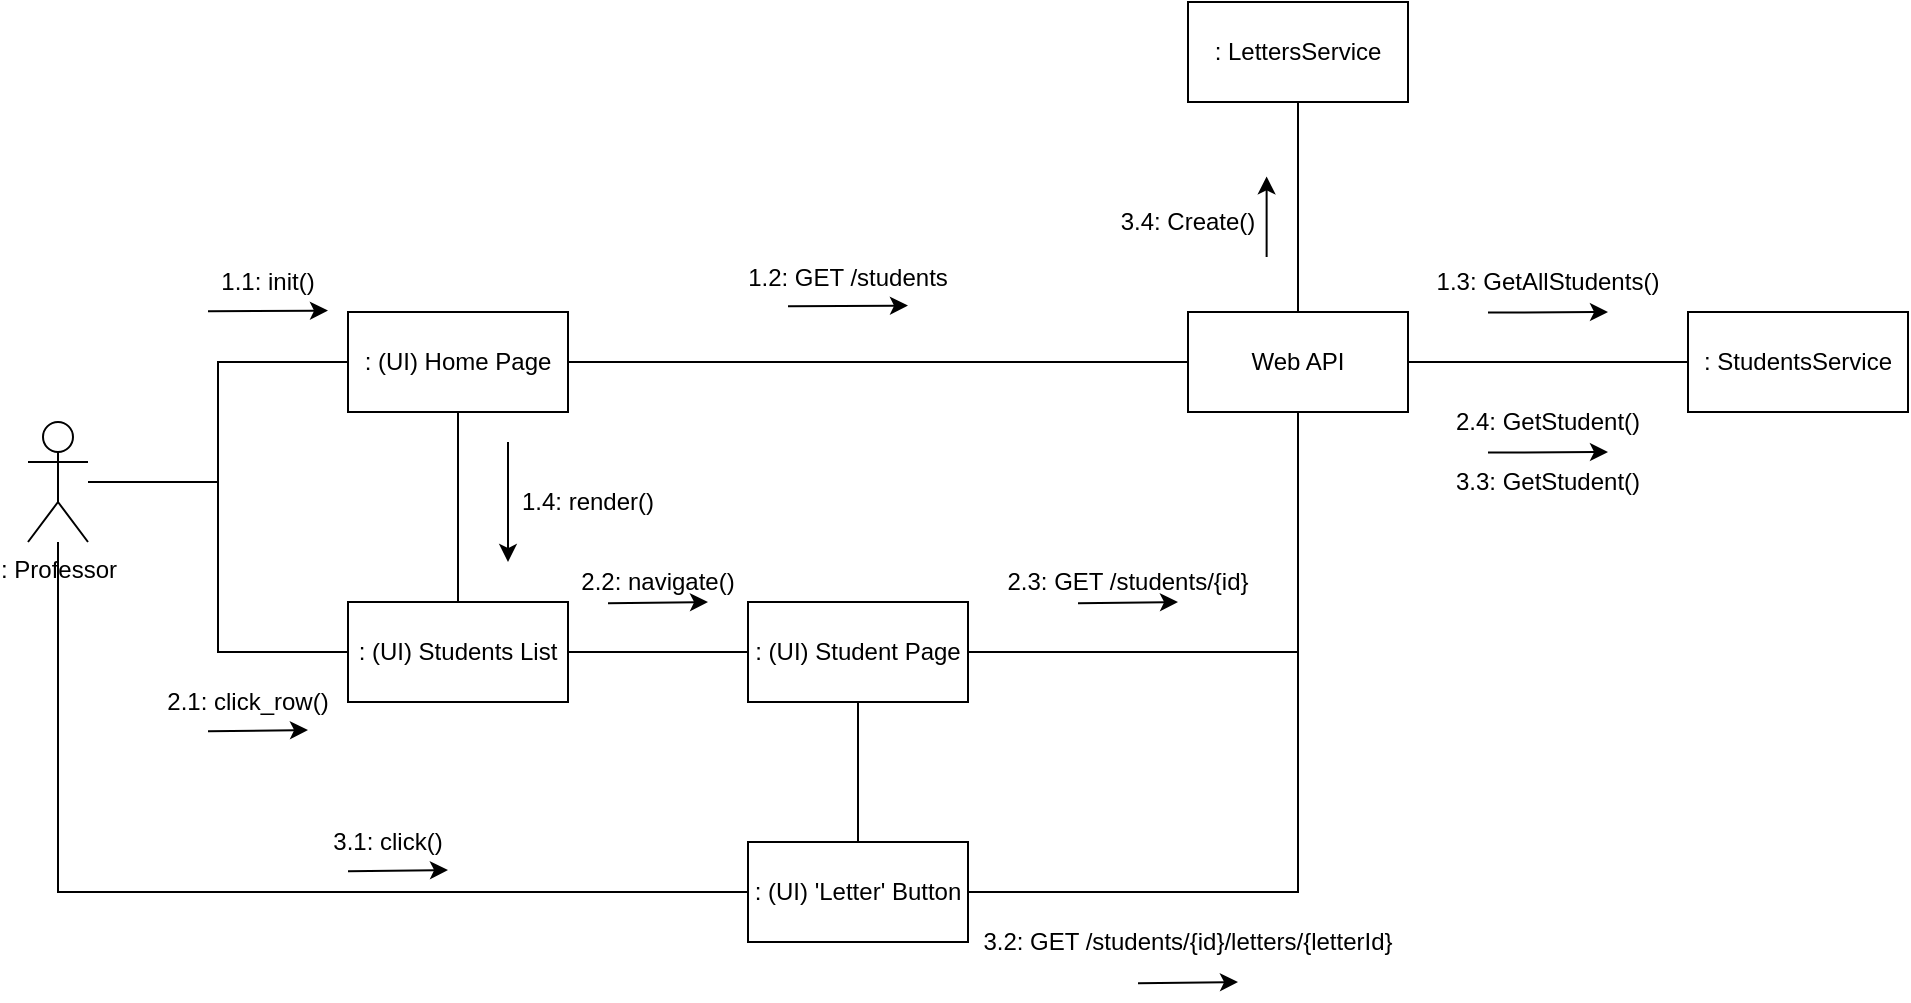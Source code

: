 <mxfile version="27.0.9">
  <diagram name="Page-1" id="LocIdm2OWmNwljPb0fc_">
    <mxGraphModel dx="1678" dy="933" grid="1" gridSize="10" guides="1" tooltips="1" connect="1" arrows="1" fold="1" page="1" pageScale="1" pageWidth="850" pageHeight="1100" math="0" shadow="0">
      <root>
        <mxCell id="0" />
        <mxCell id="1" parent="0" />
        <mxCell id="UUQoN9iHDxocNV1Fry5y-22" style="edgeStyle=orthogonalEdgeStyle;rounded=0;orthogonalLoop=1;jettySize=auto;html=1;entryX=0;entryY=0.5;entryDx=0;entryDy=0;endArrow=none;startFill=0;" edge="1" parent="1" source="UUQoN9iHDxocNV1Fry5y-1" target="UUQoN9iHDxocNV1Fry5y-20">
          <mxGeometry relative="1" as="geometry" />
        </mxCell>
        <mxCell id="UUQoN9iHDxocNV1Fry5y-34" style="edgeStyle=orthogonalEdgeStyle;rounded=0;orthogonalLoop=1;jettySize=auto;html=1;entryX=0;entryY=0.5;entryDx=0;entryDy=0;endArrow=none;startFill=0;" edge="1" parent="1" source="UUQoN9iHDxocNV1Fry5y-1" target="UUQoN9iHDxocNV1Fry5y-29">
          <mxGeometry relative="1" as="geometry" />
        </mxCell>
        <mxCell id="UUQoN9iHDxocNV1Fry5y-55" style="edgeStyle=orthogonalEdgeStyle;rounded=0;orthogonalLoop=1;jettySize=auto;html=1;entryX=0;entryY=0.5;entryDx=0;entryDy=0;startArrow=none;startFill=0;endArrow=none;" edge="1" parent="1" source="UUQoN9iHDxocNV1Fry5y-1" target="UUQoN9iHDxocNV1Fry5y-53">
          <mxGeometry relative="1" as="geometry">
            <Array as="points">
              <mxPoint x="85" y="495" />
            </Array>
          </mxGeometry>
        </mxCell>
        <mxCell id="UUQoN9iHDxocNV1Fry5y-1" value=": Professor" style="shape=umlActor;verticalLabelPosition=bottom;verticalAlign=top;html=1;" vertex="1" parent="1">
          <mxGeometry x="70" y="260" width="30" height="60" as="geometry" />
        </mxCell>
        <mxCell id="UUQoN9iHDxocNV1Fry5y-3" value=": StudentsService" style="html=1;whiteSpace=wrap;" vertex="1" parent="1">
          <mxGeometry x="900" y="205" width="110" height="50" as="geometry" />
        </mxCell>
        <mxCell id="UUQoN9iHDxocNV1Fry5y-7" value="1.3: GetAllStudents()" style="text;html=1;align=center;verticalAlign=middle;whiteSpace=wrap;rounded=0;" vertex="1" parent="1">
          <mxGeometry x="760" y="180" width="140" height="20" as="geometry" />
        </mxCell>
        <mxCell id="UUQoN9iHDxocNV1Fry5y-14" value="" style="endArrow=classic;html=1;rounded=0;" edge="1" parent="1">
          <mxGeometry width="50" height="50" relative="1" as="geometry">
            <mxPoint x="800" y="205.31" as="sourcePoint" />
            <mxPoint x="860" y="205" as="targetPoint" />
          </mxGeometry>
        </mxCell>
        <mxCell id="UUQoN9iHDxocNV1Fry5y-23" style="edgeStyle=orthogonalEdgeStyle;rounded=0;orthogonalLoop=1;jettySize=auto;html=1;entryX=0;entryY=0.5;entryDx=0;entryDy=0;endArrow=none;startFill=0;" edge="1" parent="1" source="UUQoN9iHDxocNV1Fry5y-20" target="UUQoN9iHDxocNV1Fry5y-21">
          <mxGeometry relative="1" as="geometry" />
        </mxCell>
        <mxCell id="UUQoN9iHDxocNV1Fry5y-20" value=": (UI) Home Page" style="html=1;whiteSpace=wrap;" vertex="1" parent="1">
          <mxGeometry x="230" y="205" width="110" height="50" as="geometry" />
        </mxCell>
        <mxCell id="UUQoN9iHDxocNV1Fry5y-24" style="edgeStyle=orthogonalEdgeStyle;rounded=0;orthogonalLoop=1;jettySize=auto;html=1;exitX=1;exitY=0.5;exitDx=0;exitDy=0;entryX=0;entryY=0.5;entryDx=0;entryDy=0;endArrow=none;startFill=0;" edge="1" parent="1" source="UUQoN9iHDxocNV1Fry5y-21" target="UUQoN9iHDxocNV1Fry5y-3">
          <mxGeometry relative="1" as="geometry">
            <mxPoint x="760" y="240.0" as="sourcePoint" />
            <mxPoint x="900" y="240.0" as="targetPoint" />
          </mxGeometry>
        </mxCell>
        <mxCell id="UUQoN9iHDxocNV1Fry5y-64" style="edgeStyle=orthogonalEdgeStyle;rounded=0;orthogonalLoop=1;jettySize=auto;html=1;entryX=0.5;entryY=1;entryDx=0;entryDy=0;endArrow=none;startFill=0;" edge="1" parent="1" source="UUQoN9iHDxocNV1Fry5y-21" target="UUQoN9iHDxocNV1Fry5y-58">
          <mxGeometry relative="1" as="geometry" />
        </mxCell>
        <mxCell id="UUQoN9iHDxocNV1Fry5y-21" value="Web API" style="html=1;whiteSpace=wrap;" vertex="1" parent="1">
          <mxGeometry x="650" y="205" width="110" height="50" as="geometry" />
        </mxCell>
        <mxCell id="UUQoN9iHDxocNV1Fry5y-25" value="" style="endArrow=classic;html=1;rounded=0;" edge="1" parent="1">
          <mxGeometry width="50" height="50" relative="1" as="geometry">
            <mxPoint x="450" y="202.12" as="sourcePoint" />
            <mxPoint x="510" y="201.81" as="targetPoint" />
          </mxGeometry>
        </mxCell>
        <mxCell id="UUQoN9iHDxocNV1Fry5y-26" value="1.2: GET /students" style="text;html=1;align=center;verticalAlign=middle;whiteSpace=wrap;rounded=0;" vertex="1" parent="1">
          <mxGeometry x="410" y="177.5" width="140" height="20" as="geometry" />
        </mxCell>
        <mxCell id="UUQoN9iHDxocNV1Fry5y-27" value="" style="endArrow=classic;html=1;rounded=0;" edge="1" parent="1">
          <mxGeometry width="50" height="50" relative="1" as="geometry">
            <mxPoint x="160" y="204.62" as="sourcePoint" />
            <mxPoint x="220" y="204.31" as="targetPoint" />
          </mxGeometry>
        </mxCell>
        <mxCell id="UUQoN9iHDxocNV1Fry5y-28" value="1.1: init()" style="text;html=1;align=center;verticalAlign=middle;whiteSpace=wrap;rounded=0;" vertex="1" parent="1">
          <mxGeometry x="120" y="180" width="140" height="20" as="geometry" />
        </mxCell>
        <mxCell id="UUQoN9iHDxocNV1Fry5y-40" style="edgeStyle=orthogonalEdgeStyle;rounded=0;orthogonalLoop=1;jettySize=auto;html=1;entryX=0;entryY=0.5;entryDx=0;entryDy=0;endArrow=none;startFill=0;" edge="1" parent="1" source="UUQoN9iHDxocNV1Fry5y-29" target="UUQoN9iHDxocNV1Fry5y-38">
          <mxGeometry relative="1" as="geometry" />
        </mxCell>
        <mxCell id="UUQoN9iHDxocNV1Fry5y-29" value=": (UI) Students List" style="html=1;whiteSpace=wrap;" vertex="1" parent="1">
          <mxGeometry x="230" y="350" width="110" height="50" as="geometry" />
        </mxCell>
        <mxCell id="UUQoN9iHDxocNV1Fry5y-30" value="" style="endArrow=none;html=1;rounded=0;entryX=0.5;entryY=1;entryDx=0;entryDy=0;exitX=0.5;exitY=0;exitDx=0;exitDy=0;" edge="1" parent="1" source="UUQoN9iHDxocNV1Fry5y-29" target="UUQoN9iHDxocNV1Fry5y-20">
          <mxGeometry width="50" height="50" relative="1" as="geometry">
            <mxPoint x="350" y="350" as="sourcePoint" />
            <mxPoint x="400" y="300" as="targetPoint" />
          </mxGeometry>
        </mxCell>
        <mxCell id="UUQoN9iHDxocNV1Fry5y-31" value="" style="endArrow=classic;html=1;rounded=0;" edge="1" parent="1">
          <mxGeometry width="50" height="50" relative="1" as="geometry">
            <mxPoint x="310" y="270" as="sourcePoint" />
            <mxPoint x="310" y="330" as="targetPoint" />
          </mxGeometry>
        </mxCell>
        <mxCell id="UUQoN9iHDxocNV1Fry5y-32" value="1.4: render()" style="text;html=1;align=center;verticalAlign=middle;whiteSpace=wrap;rounded=0;" vertex="1" parent="1">
          <mxGeometry x="280" y="290" width="140" height="20" as="geometry" />
        </mxCell>
        <mxCell id="UUQoN9iHDxocNV1Fry5y-36" value="" style="endArrow=classic;html=1;rounded=0;" edge="1" parent="1">
          <mxGeometry width="50" height="50" relative="1" as="geometry">
            <mxPoint x="160" y="414.62" as="sourcePoint" />
            <mxPoint x="210" y="414" as="targetPoint" />
          </mxGeometry>
        </mxCell>
        <mxCell id="UUQoN9iHDxocNV1Fry5y-37" value="2.1: click_row()" style="text;html=1;align=center;verticalAlign=middle;whiteSpace=wrap;rounded=0;" vertex="1" parent="1">
          <mxGeometry x="130" y="390" width="100" height="20" as="geometry" />
        </mxCell>
        <mxCell id="UUQoN9iHDxocNV1Fry5y-44" style="edgeStyle=orthogonalEdgeStyle;rounded=0;orthogonalLoop=1;jettySize=auto;html=1;entryX=0.5;entryY=1;entryDx=0;entryDy=0;endArrow=none;startFill=0;" edge="1" parent="1" source="UUQoN9iHDxocNV1Fry5y-38" target="UUQoN9iHDxocNV1Fry5y-21">
          <mxGeometry relative="1" as="geometry" />
        </mxCell>
        <mxCell id="UUQoN9iHDxocNV1Fry5y-54" style="edgeStyle=orthogonalEdgeStyle;rounded=0;orthogonalLoop=1;jettySize=auto;html=1;exitX=0.5;exitY=1;exitDx=0;exitDy=0;entryX=0.5;entryY=0;entryDx=0;entryDy=0;endArrow=none;startFill=0;" edge="1" parent="1" source="UUQoN9iHDxocNV1Fry5y-38" target="UUQoN9iHDxocNV1Fry5y-53">
          <mxGeometry relative="1" as="geometry" />
        </mxCell>
        <mxCell id="UUQoN9iHDxocNV1Fry5y-38" value=": (UI) Student Page" style="html=1;whiteSpace=wrap;" vertex="1" parent="1">
          <mxGeometry x="430" y="350" width="110" height="50" as="geometry" />
        </mxCell>
        <mxCell id="UUQoN9iHDxocNV1Fry5y-41" value="2.2: navigate()" style="text;html=1;align=center;verticalAlign=middle;whiteSpace=wrap;rounded=0;" vertex="1" parent="1">
          <mxGeometry x="340" y="330" width="90" height="20" as="geometry" />
        </mxCell>
        <mxCell id="UUQoN9iHDxocNV1Fry5y-42" value="" style="endArrow=classic;html=1;rounded=0;" edge="1" parent="1">
          <mxGeometry width="50" height="50" relative="1" as="geometry">
            <mxPoint x="360" y="350.62" as="sourcePoint" />
            <mxPoint x="410" y="350" as="targetPoint" />
          </mxGeometry>
        </mxCell>
        <mxCell id="UUQoN9iHDxocNV1Fry5y-45" value="2.3: GET /students/{id}" style="text;html=1;align=center;verticalAlign=middle;whiteSpace=wrap;rounded=0;" vertex="1" parent="1">
          <mxGeometry x="550" y="330" width="140" height="20" as="geometry" />
        </mxCell>
        <mxCell id="UUQoN9iHDxocNV1Fry5y-46" value="" style="endArrow=classic;html=1;rounded=0;" edge="1" parent="1">
          <mxGeometry width="50" height="50" relative="1" as="geometry">
            <mxPoint x="595" y="350.62" as="sourcePoint" />
            <mxPoint x="645" y="350" as="targetPoint" />
          </mxGeometry>
        </mxCell>
        <mxCell id="UUQoN9iHDxocNV1Fry5y-47" value="2.4: GetStudent()" style="text;html=1;align=center;verticalAlign=middle;whiteSpace=wrap;rounded=0;" vertex="1" parent="1">
          <mxGeometry x="760" y="250" width="140" height="20" as="geometry" />
        </mxCell>
        <mxCell id="UUQoN9iHDxocNV1Fry5y-48" value="" style="endArrow=classic;html=1;rounded=0;" edge="1" parent="1">
          <mxGeometry width="50" height="50" relative="1" as="geometry">
            <mxPoint x="800" y="275.31" as="sourcePoint" />
            <mxPoint x="860" y="275" as="targetPoint" />
          </mxGeometry>
        </mxCell>
        <mxCell id="UUQoN9iHDxocNV1Fry5y-59" style="edgeStyle=orthogonalEdgeStyle;rounded=0;orthogonalLoop=1;jettySize=auto;html=1;entryX=0.5;entryY=1;entryDx=0;entryDy=0;endArrow=none;startFill=0;" edge="1" parent="1" source="UUQoN9iHDxocNV1Fry5y-53" target="UUQoN9iHDxocNV1Fry5y-21">
          <mxGeometry relative="1" as="geometry" />
        </mxCell>
        <mxCell id="UUQoN9iHDxocNV1Fry5y-53" value=": (UI) &#39;Letter&#39;&lt;span style=&quot;background-color: transparent; color: light-dark(rgb(0, 0, 0), rgb(255, 255, 255));&quot;&gt;&amp;nbsp;Button&lt;/span&gt;" style="html=1;whiteSpace=wrap;" vertex="1" parent="1">
          <mxGeometry x="430" y="470" width="110" height="50" as="geometry" />
        </mxCell>
        <mxCell id="UUQoN9iHDxocNV1Fry5y-56" value="" style="endArrow=classic;html=1;rounded=0;" edge="1" parent="1">
          <mxGeometry width="50" height="50" relative="1" as="geometry">
            <mxPoint x="230" y="484.62" as="sourcePoint" />
            <mxPoint x="280" y="484" as="targetPoint" />
          </mxGeometry>
        </mxCell>
        <mxCell id="UUQoN9iHDxocNV1Fry5y-57" value="3.1: click()" style="text;html=1;align=center;verticalAlign=middle;whiteSpace=wrap;rounded=0;" vertex="1" parent="1">
          <mxGeometry x="200" y="460" width="100" height="20" as="geometry" />
        </mxCell>
        <mxCell id="UUQoN9iHDxocNV1Fry5y-58" value=": LettersService" style="html=1;whiteSpace=wrap;" vertex="1" parent="1">
          <mxGeometry x="650" y="50" width="110" height="50" as="geometry" />
        </mxCell>
        <mxCell id="UUQoN9iHDxocNV1Fry5y-60" value="" style="endArrow=classic;html=1;rounded=0;" edge="1" parent="1">
          <mxGeometry width="50" height="50" relative="1" as="geometry">
            <mxPoint x="625" y="540.62" as="sourcePoint" />
            <mxPoint x="675" y="540" as="targetPoint" />
          </mxGeometry>
        </mxCell>
        <mxCell id="UUQoN9iHDxocNV1Fry5y-61" value="3.2: GET /students/{id}/letters/{letterId}" style="text;html=1;align=center;verticalAlign=middle;whiteSpace=wrap;rounded=0;" vertex="1" parent="1">
          <mxGeometry x="530" y="510" width="240" height="20" as="geometry" />
        </mxCell>
        <mxCell id="UUQoN9iHDxocNV1Fry5y-62" value="3.3: GetStudent()" style="text;html=1;align=center;verticalAlign=middle;whiteSpace=wrap;rounded=0;" vertex="1" parent="1">
          <mxGeometry x="760" y="280" width="140" height="20" as="geometry" />
        </mxCell>
        <mxCell id="UUQoN9iHDxocNV1Fry5y-65" value="" style="endArrow=classic;html=1;rounded=0;" edge="1" parent="1">
          <mxGeometry width="50" height="50" relative="1" as="geometry">
            <mxPoint x="689.31" y="177.5" as="sourcePoint" />
            <mxPoint x="689.31" y="137.19" as="targetPoint" />
          </mxGeometry>
        </mxCell>
        <mxCell id="UUQoN9iHDxocNV1Fry5y-66" value="3.4: Create()" style="text;html=1;align=center;verticalAlign=middle;whiteSpace=wrap;rounded=0;" vertex="1" parent="1">
          <mxGeometry x="580" y="150" width="140" height="20" as="geometry" />
        </mxCell>
      </root>
    </mxGraphModel>
  </diagram>
</mxfile>
